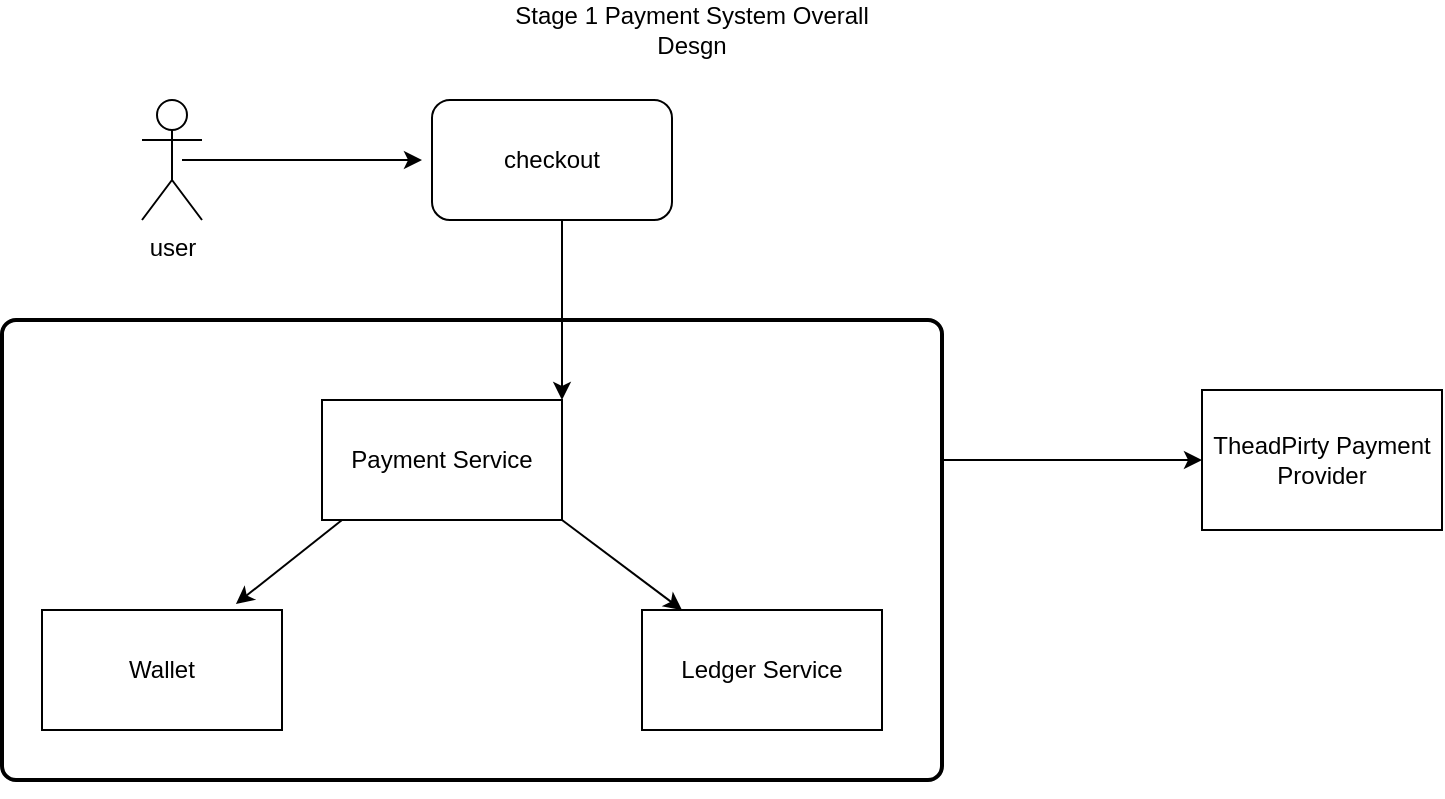 <mxfile version="21.6.8" type="device">
  <diagram name="Page-1" id="SZFa8AL0iJzlwyiEqEzj">
    <mxGraphModel dx="2314" dy="1114" grid="1" gridSize="10" guides="1" tooltips="1" connect="1" arrows="1" fold="1" page="1" pageScale="1" pageWidth="850" pageHeight="1100" math="0" shadow="0">
      <root>
        <mxCell id="0" />
        <mxCell id="1" parent="0" />
        <mxCell id="fUayf5ZFE3bcmIoSoGg--1" value="user" style="shape=umlActor;verticalLabelPosition=bottom;verticalAlign=top;html=1;outlineConnect=0;" vertex="1" parent="1">
          <mxGeometry x="160" y="220" width="30" height="60" as="geometry" />
        </mxCell>
        <mxCell id="fUayf5ZFE3bcmIoSoGg--2" value="" style="endArrow=classic;html=1;rounded=0;" edge="1" parent="1">
          <mxGeometry width="50" height="50" relative="1" as="geometry">
            <mxPoint x="180" y="250" as="sourcePoint" />
            <mxPoint x="300" y="250" as="targetPoint" />
          </mxGeometry>
        </mxCell>
        <mxCell id="fUayf5ZFE3bcmIoSoGg--3" value="checkout" style="rounded=1;whiteSpace=wrap;html=1;" vertex="1" parent="1">
          <mxGeometry x="305" y="220" width="120" height="60" as="geometry" />
        </mxCell>
        <mxCell id="fUayf5ZFE3bcmIoSoGg--4" value="" style="rounded=1;whiteSpace=wrap;html=1;absoluteArcSize=1;arcSize=14;strokeWidth=2;" vertex="1" parent="1">
          <mxGeometry x="90" y="330" width="470" height="230" as="geometry" />
        </mxCell>
        <mxCell id="fUayf5ZFE3bcmIoSoGg--5" value="Payment Service" style="rounded=0;whiteSpace=wrap;html=1;" vertex="1" parent="1">
          <mxGeometry x="250" y="370" width="120" height="60" as="geometry" />
        </mxCell>
        <mxCell id="fUayf5ZFE3bcmIoSoGg--6" value="Wallet" style="rounded=0;whiteSpace=wrap;html=1;" vertex="1" parent="1">
          <mxGeometry x="110" y="475" width="120" height="60" as="geometry" />
        </mxCell>
        <mxCell id="fUayf5ZFE3bcmIoSoGg--7" value="Ledger Service" style="rounded=0;whiteSpace=wrap;html=1;" vertex="1" parent="1">
          <mxGeometry x="410" y="475" width="120" height="60" as="geometry" />
        </mxCell>
        <mxCell id="fUayf5ZFE3bcmIoSoGg--8" value="" style="endArrow=classic;html=1;rounded=0;entryX=1;entryY=0;entryDx=0;entryDy=0;" edge="1" parent="1" target="fUayf5ZFE3bcmIoSoGg--5">
          <mxGeometry width="50" height="50" relative="1" as="geometry">
            <mxPoint x="370" y="280" as="sourcePoint" />
            <mxPoint x="420" y="230" as="targetPoint" />
          </mxGeometry>
        </mxCell>
        <mxCell id="fUayf5ZFE3bcmIoSoGg--9" style="edgeStyle=orthogonalEdgeStyle;rounded=0;orthogonalLoop=1;jettySize=auto;html=1;exitX=0.5;exitY=1;exitDx=0;exitDy=0;" edge="1" parent="1" source="fUayf5ZFE3bcmIoSoGg--4" target="fUayf5ZFE3bcmIoSoGg--4">
          <mxGeometry relative="1" as="geometry" />
        </mxCell>
        <mxCell id="fUayf5ZFE3bcmIoSoGg--10" value="" style="endArrow=classic;html=1;rounded=0;entryX=0.808;entryY=-0.05;entryDx=0;entryDy=0;entryPerimeter=0;" edge="1" parent="1" target="fUayf5ZFE3bcmIoSoGg--6">
          <mxGeometry width="50" height="50" relative="1" as="geometry">
            <mxPoint x="260" y="430" as="sourcePoint" />
            <mxPoint x="310" y="380" as="targetPoint" />
          </mxGeometry>
        </mxCell>
        <mxCell id="fUayf5ZFE3bcmIoSoGg--11" value="" style="endArrow=classic;html=1;rounded=0;" edge="1" parent="1" target="fUayf5ZFE3bcmIoSoGg--7">
          <mxGeometry width="50" height="50" relative="1" as="geometry">
            <mxPoint x="370" y="430" as="sourcePoint" />
            <mxPoint x="420" y="380" as="targetPoint" />
          </mxGeometry>
        </mxCell>
        <mxCell id="fUayf5ZFE3bcmIoSoGg--14" value="TheadPirty Payment Provider" style="rounded=0;whiteSpace=wrap;html=1;rotation=0;" vertex="1" parent="1">
          <mxGeometry x="690" y="365" width="120" height="70" as="geometry" />
        </mxCell>
        <mxCell id="fUayf5ZFE3bcmIoSoGg--15" value="" style="endArrow=classic;html=1;rounded=0;entryX=0;entryY=0.5;entryDx=0;entryDy=0;" edge="1" parent="1" target="fUayf5ZFE3bcmIoSoGg--14">
          <mxGeometry width="50" height="50" relative="1" as="geometry">
            <mxPoint x="560" y="400" as="sourcePoint" />
            <mxPoint x="610" y="350" as="targetPoint" />
          </mxGeometry>
        </mxCell>
        <mxCell id="fUayf5ZFE3bcmIoSoGg--16" value="Stage 1 Payment System Overall Desgn" style="text;strokeColor=none;align=center;fillColor=none;html=1;verticalAlign=middle;whiteSpace=wrap;rounded=0;" vertex="1" parent="1">
          <mxGeometry x="340" y="170" width="190" height="30" as="geometry" />
        </mxCell>
      </root>
    </mxGraphModel>
  </diagram>
</mxfile>
